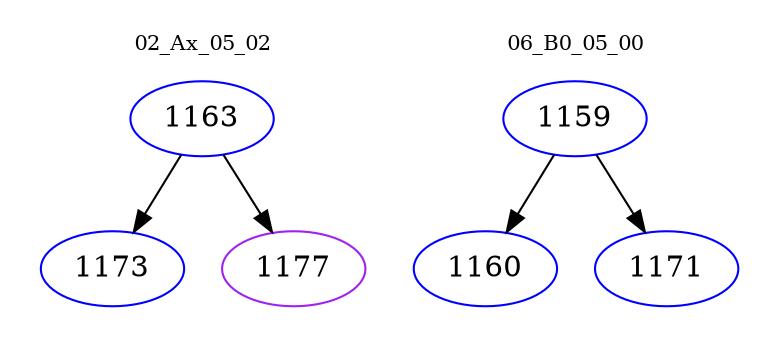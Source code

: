 digraph{
subgraph cluster_0 {
color = white
label = "02_Ax_05_02";
fontsize=10;
T0_1163 [label="1163", color="blue"]
T0_1163 -> T0_1173 [color="black"]
T0_1173 [label="1173", color="blue"]
T0_1163 -> T0_1177 [color="black"]
T0_1177 [label="1177", color="purple"]
}
subgraph cluster_1 {
color = white
label = "06_B0_05_00";
fontsize=10;
T1_1159 [label="1159", color="blue"]
T1_1159 -> T1_1160 [color="black"]
T1_1160 [label="1160", color="blue"]
T1_1159 -> T1_1171 [color="black"]
T1_1171 [label="1171", color="blue"]
}
}

